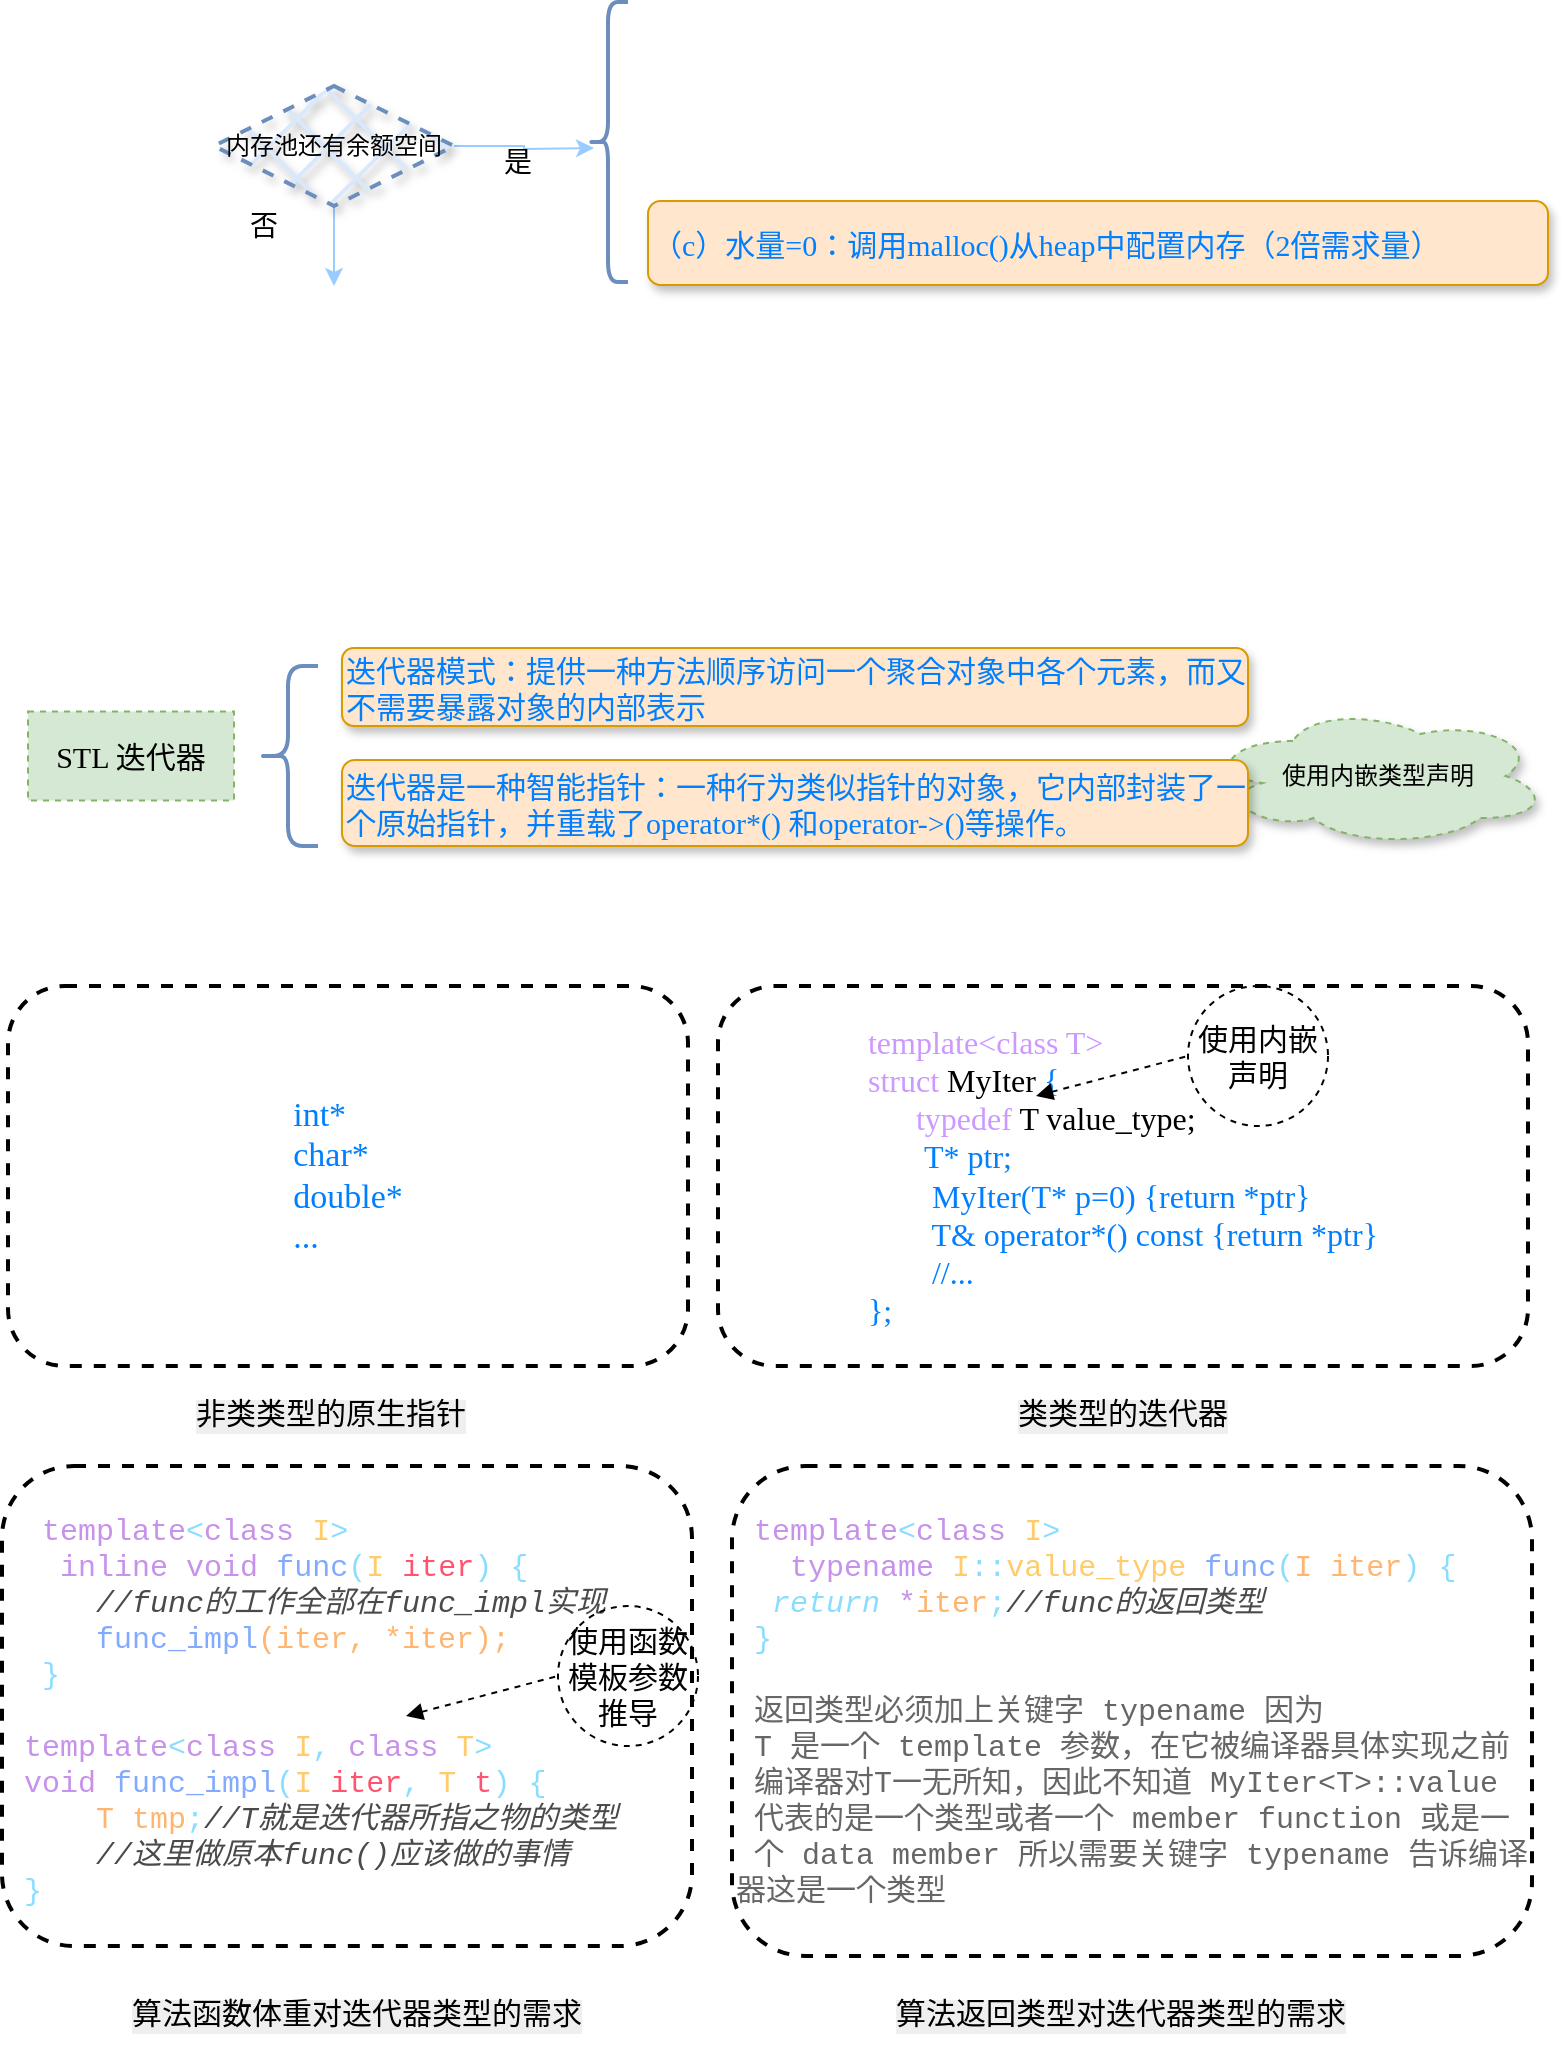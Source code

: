 <mxfile version="13.10.4" type="github">
  <diagram id="Ph6nvh0KX0OQH2NLPqCL" name="Page-1">
    <mxGraphModel dx="946" dy="643" grid="1" gridSize="10" guides="1" tooltips="1" connect="1" arrows="1" fold="1" page="1" pageScale="1" pageWidth="827" pageHeight="1169" math="0" shadow="0">
      <root>
        <mxCell id="0" />
        <mxCell id="1" parent="0" />
        <mxCell id="s04vDubmSI25b-BMHzst-3" value="&lt;font face=&quot;Comic Sans MS&quot;&gt;使用内嵌类型声明&lt;/font&gt;" style="ellipse;shape=cloud;whiteSpace=wrap;html=1;rounded=0;shadow=1;glass=0;dashed=1;sketch=0;strokeColor=#82b366;fillColor=#d5e8d4;" vertex="1" parent="1">
          <mxGeometry x="630" y="380" width="170" height="70" as="geometry" />
        </mxCell>
        <mxCell id="s04vDubmSI25b-BMHzst-4" style="edgeStyle=orthogonalEdgeStyle;rounded=0;orthogonalLoop=1;jettySize=auto;html=1;exitX=0.5;exitY=1;exitDx=0;exitDy=0;strokeColor=#99CCFF;" edge="1" parent="1" source="s04vDubmSI25b-BMHzst-6">
          <mxGeometry relative="1" as="geometry">
            <mxPoint x="193" y="170" as="targetPoint" />
          </mxGeometry>
        </mxCell>
        <mxCell id="s04vDubmSI25b-BMHzst-5" style="edgeStyle=orthogonalEdgeStyle;rounded=0;orthogonalLoop=1;jettySize=auto;html=1;exitX=1;exitY=0.5;exitDx=0;exitDy=0;strokeColor=#99CCFF;" edge="1" parent="1" source="s04vDubmSI25b-BMHzst-6">
          <mxGeometry relative="1" as="geometry">
            <mxPoint x="323" y="101" as="targetPoint" />
          </mxGeometry>
        </mxCell>
        <mxCell id="s04vDubmSI25b-BMHzst-6" value="&lt;font face=&quot;Comic Sans MS&quot;&gt;内存池还有余额空间&lt;/font&gt;" style="rhombus;whiteSpace=wrap;html=1;strokeWidth=2;fillWeight=-1;hachureGap=8;fillStyle=cross-hatch;sketch=0;shadow=1;glass=0;fillColor=#dae8fc;dashed=1;strokeColor=#6c8ebf;" vertex="1" parent="1">
          <mxGeometry x="133" y="70" width="120" height="60" as="geometry" />
        </mxCell>
        <mxCell id="s04vDubmSI25b-BMHzst-8" value="&lt;font color=&quot;#007fff&quot; face=&quot;Comic Sans MS&quot;&gt;迭代器模式：提供一种方法顺序访问一个聚合对象中各个元素，而又不需要暴露对象的内部表示&lt;br&gt;&lt;/font&gt;" style="rounded=1;whiteSpace=wrap;html=1;labelBackgroundColor=none;fontSize=15;fillColor=#ffe6cc;strokeColor=#d79b00;align=left;shadow=1;sketch=0;glass=0;" vertex="1" parent="1">
          <mxGeometry x="197" y="351" width="453" height="39" as="geometry" />
        </mxCell>
        <mxCell id="s04vDubmSI25b-BMHzst-9" value="&lt;font face=&quot;Comic Sans MS&quot;&gt;&lt;span style=&quot;font-size: 14px&quot;&gt;否&lt;/span&gt;&lt;/font&gt;" style="rounded=1;whiteSpace=wrap;html=1;shadow=1;glass=0;sketch=0;strokeColor=none;fillColor=none;" vertex="1" parent="1">
          <mxGeometry x="133" y="133" width="50" height="15" as="geometry" />
        </mxCell>
        <mxCell id="s04vDubmSI25b-BMHzst-10" value="&lt;font face=&quot;Comic Sans MS&quot;&gt;&lt;span style=&quot;font-size: 14px&quot;&gt;是&lt;/span&gt;&lt;/font&gt;" style="rounded=1;whiteSpace=wrap;html=1;shadow=1;glass=0;sketch=0;strokeColor=none;fillColor=none;" vertex="1" parent="1">
          <mxGeometry x="260" y="101" width="50" height="15" as="geometry" />
        </mxCell>
        <mxCell id="s04vDubmSI25b-BMHzst-11" value="" style="shape=curlyBracket;whiteSpace=wrap;html=1;rounded=1;fillColor=#dae8fc;strokeColor=#6c8ebf;strokeWidth=2;" vertex="1" parent="1">
          <mxGeometry x="320" y="28" width="20" height="140" as="geometry" />
        </mxCell>
        <mxCell id="s04vDubmSI25b-BMHzst-12" value="&lt;font color=&quot;#007fff&quot; face=&quot;Comic Sans MS&quot;&gt;迭代器是一种智能指针：一种行为类似指针的对象，它内部封装了一个原始指针，并重载了operator*() 和operator-&amp;gt;()等操作。&lt;br&gt;&lt;/font&gt;" style="rounded=1;whiteSpace=wrap;html=1;labelBackgroundColor=none;fontSize=15;fillColor=#ffe6cc;strokeColor=#d79b00;align=left;shadow=1;sketch=0;glass=0;" vertex="1" parent="1">
          <mxGeometry x="197" y="407" width="453" height="43" as="geometry" />
        </mxCell>
        <mxCell id="s04vDubmSI25b-BMHzst-13" value="&lt;font color=&quot;#007fff&quot; face=&quot;Comic Sans MS&quot;&gt;（c）水量=0：调用malloc()从heap中配置内存（2倍需求量）&lt;br&gt;&lt;/font&gt;" style="rounded=1;whiteSpace=wrap;html=1;labelBackgroundColor=none;fontSize=15;fillColor=#ffe6cc;strokeColor=#d79b00;align=left;shadow=1;sketch=0;glass=0;" vertex="1" parent="1">
          <mxGeometry x="350" y="127.5" width="450" height="42" as="geometry" />
        </mxCell>
        <mxCell id="s04vDubmSI25b-BMHzst-14" value="&lt;span style=&quot;font-family: &amp;#34;courier new&amp;#34; ; font-size: 15px ; background-color: rgb(239 , 239 , 239)&quot;&gt;非类类型的原生指针&lt;/span&gt;" style="text;whiteSpace=wrap;html=1;" vertex="1" parent="1">
          <mxGeometry x="122" y="720" width="142" height="30" as="geometry" />
        </mxCell>
        <mxCell id="s04vDubmSI25b-BMHzst-16" value="&lt;div style=&quot;text-align: left ; font-size: 17px&quot;&gt;&lt;font color=&quot;#007fff&quot; face=&quot;comic sans ms&quot; style=&quot;font-size: 17px&quot;&gt;int*&lt;/font&gt;&lt;/div&gt;&lt;div style=&quot;text-align: left ; font-size: 17px&quot;&gt;&lt;font color=&quot;#007fff&quot; face=&quot;comic sans ms&quot; style=&quot;font-size: 17px&quot;&gt;char*&lt;/font&gt;&lt;/div&gt;&lt;div style=&quot;text-align: left ; font-size: 17px&quot;&gt;&lt;font color=&quot;#007fff&quot; face=&quot;comic sans ms&quot; style=&quot;font-size: 17px&quot;&gt;double*&lt;/font&gt;&lt;/div&gt;&lt;div style=&quot;text-align: left ; font-size: 17px&quot;&gt;&lt;font color=&quot;#007fff&quot; face=&quot;comic sans ms&quot; style=&quot;font-size: 17px&quot;&gt;...&lt;/font&gt;&lt;/div&gt;" style="rounded=1;whiteSpace=wrap;html=1;dashed=1;labelBackgroundColor=none;fontSize=15;fillColor=none;strokeWidth=2;" vertex="1" parent="1">
          <mxGeometry x="30" y="520" width="340" height="190" as="geometry" />
        </mxCell>
        <mxCell id="s04vDubmSI25b-BMHzst-107" value="" style="shape=curlyBracket;whiteSpace=wrap;html=1;rounded=1;fillColor=#dae8fc;strokeColor=#6c8ebf;strokeWidth=2;" vertex="1" parent="1">
          <mxGeometry x="155" y="360" width="30" height="90" as="geometry" />
        </mxCell>
        <mxCell id="s04vDubmSI25b-BMHzst-109" value="&lt;font face=&quot;Comic Sans MS&quot; style=&quot;font-size: 15px;&quot;&gt;STL 迭代器&lt;/font&gt;" style="rounded=0;whiteSpace=wrap;html=1;fillColor=#d5e8d4;strokeColor=#82b366;dashed=1;fontSize=15;" vertex="1" parent="1">
          <mxGeometry x="40" y="382.75" width="103" height="44.5" as="geometry" />
        </mxCell>
        <mxCell id="s04vDubmSI25b-BMHzst-111" value="&lt;div style=&quot;text-align: left ; font-size: 16px&quot;&gt;&lt;font color=&quot;#cc99ff&quot; face=&quot;Verdana&quot; style=&quot;font-size: 16px&quot;&gt;template&amp;lt;class T&amp;gt;&lt;/font&gt;&lt;/div&gt;&lt;div style=&quot;text-align: left ; font-size: 16px&quot;&gt;&lt;font face=&quot;Verdana&quot; style=&quot;font-size: 16px&quot;&gt;&lt;font color=&quot;#cc99ff&quot; style=&quot;font-size: 16px&quot;&gt;struct&lt;/font&gt;&lt;font color=&quot;#007fff&quot; style=&quot;font-size: 16px&quot;&gt; &lt;/font&gt;MyIter&lt;font color=&quot;#007fff&quot; style=&quot;font-size: 16px&quot;&gt; {&lt;/font&gt;&lt;/font&gt;&lt;/div&gt;&lt;div style=&quot;text-align: left ; font-size: 16px&quot;&gt;&lt;font face=&quot;Verdana&quot; style=&quot;font-size: 16px&quot;&gt;&lt;font color=&quot;#007fff&quot; style=&quot;font-size: 16px&quot;&gt;&amp;nbsp; &amp;nbsp; &amp;nbsp; &lt;/font&gt;&lt;font color=&quot;#cc99ff&quot; style=&quot;font-size: 16px&quot;&gt;typedef&lt;/font&gt;&lt;font color=&quot;#007fff&quot; style=&quot;font-size: 16px&quot;&gt; &lt;/font&gt;T value_type;&lt;/font&gt;&lt;/div&gt;&lt;div style=&quot;text-align: left ; font-size: 16px&quot;&gt;&lt;font color=&quot;#007fff&quot; face=&quot;Verdana&quot; style=&quot;font-size: 16px&quot;&gt;&amp;nbsp; &amp;nbsp; &amp;nbsp; &amp;nbsp;T* ptr;&lt;/font&gt;&lt;/div&gt;&lt;div style=&quot;text-align: left ; font-size: 16px&quot;&gt;&lt;font color=&quot;#007fff&quot; face=&quot;Verdana&quot; style=&quot;font-size: 16px&quot;&gt;&amp;nbsp; &amp;nbsp; &amp;nbsp; &amp;nbsp; MyIter(T* p=0) {return *ptr}&lt;/font&gt;&lt;/div&gt;&lt;div style=&quot;text-align: left ; font-size: 16px&quot;&gt;&lt;font face=&quot;Verdana&quot; style=&quot;font-size: 16px&quot;&gt;&lt;font color=&quot;#007fff&quot; style=&quot;font-size: 16px&quot;&gt;&amp;nbsp; &amp;nbsp; &amp;nbsp; &amp;nbsp; T&amp;amp; operator*() const {return *ptr&lt;/font&gt;&lt;span style=&quot;color: rgb(0 , 127 , 255)&quot;&gt;}&lt;/span&gt;&lt;/font&gt;&lt;/div&gt;&lt;div style=&quot;text-align: left ; font-size: 16px&quot;&gt;&lt;span style=&quot;color: rgb(0 , 127 , 255)&quot;&gt;&lt;font face=&quot;Verdana&quot; style=&quot;font-size: 16px&quot;&gt;&amp;nbsp; &amp;nbsp; &amp;nbsp; &amp;nbsp; //...&lt;/font&gt;&lt;/span&gt;&lt;/div&gt;&lt;div style=&quot;text-align: left ; font-size: 16px&quot;&gt;&lt;font color=&quot;#007fff&quot; face=&quot;Verdana&quot; style=&quot;font-size: 16px&quot;&gt;};&lt;/font&gt;&lt;/div&gt;" style="rounded=1;whiteSpace=wrap;html=1;dashed=1;labelBackgroundColor=none;fontSize=15;fillColor=none;strokeWidth=2;" vertex="1" parent="1">
          <mxGeometry x="385" y="520" width="405" height="190" as="geometry" />
        </mxCell>
        <mxCell id="s04vDubmSI25b-BMHzst-112" value="使用内嵌声明" style="ellipse;whiteSpace=wrap;html=1;dashed=1;strokeColor=#000000;fillColor=none;gradientColor=none;fontSize=15;" vertex="1" parent="1">
          <mxGeometry x="620" y="520" width="70" height="70" as="geometry" />
        </mxCell>
        <mxCell id="s04vDubmSI25b-BMHzst-116" value="" style="endArrow=none;dashed=1;html=1;fontSize=15;startArrow=block;startFill=1;entryX=0;entryY=0.5;entryDx=0;entryDy=0;" edge="1" parent="1" target="s04vDubmSI25b-BMHzst-112">
          <mxGeometry width="50" height="50" relative="1" as="geometry">
            <mxPoint x="544" y="575" as="sourcePoint" />
            <mxPoint x="594" y="525" as="targetPoint" />
          </mxGeometry>
        </mxCell>
        <mxCell id="s04vDubmSI25b-BMHzst-117" value="&lt;font face=&quot;courier new&quot;&gt;&lt;span style=&quot;font-size: 15px ; background-color: rgb(239 , 239 , 239)&quot;&gt;类类型的迭代器&lt;/span&gt;&lt;/font&gt;" style="text;whiteSpace=wrap;html=1;" vertex="1" parent="1">
          <mxGeometry x="533" y="720" width="117" height="30" as="geometry" />
        </mxCell>
        <mxCell id="s04vDubmSI25b-BMHzst-119" value="&lt;div style=&quot;color: rgb(238 , 255 , 255) ; font-family: &amp;#34;menlo&amp;#34; , &amp;#34;monaco&amp;#34; , &amp;#34;courier new&amp;#34; , monospace ; font-size: 15px ; font-style: normal ; font-weight: 400 ; letter-spacing: normal ; text-align: left ; text-indent: 0px ; text-transform: none ; word-spacing: 0px&quot;&gt;&lt;span style=&quot;color: rgb(199 , 146 , 234)&quot;&gt;&amp;nbsp;&amp;nbsp;&lt;/span&gt;&lt;/div&gt;&lt;div style=&quot;color: rgb(238 , 255 , 255) ; font-family: &amp;#34;menlo&amp;#34; , &amp;#34;monaco&amp;#34; , &amp;#34;courier new&amp;#34; , monospace ; font-size: 15px ; font-style: normal ; font-weight: 400 ; letter-spacing: normal ; text-align: left ; text-indent: 0px ; text-transform: none ; word-spacing: 0px&quot;&gt;&lt;span style=&quot;color: rgb(199 , 146 , 234)&quot;&gt;&amp;nbsp; template&lt;/span&gt;&lt;span style=&quot;color: rgb(137 , 221 , 255)&quot;&gt;&amp;lt;&lt;/span&gt;&lt;span style=&quot;color: rgb(199 , 146 , 234)&quot;&gt;class&lt;/span&gt;&lt;span&gt;&amp;nbsp;&lt;/span&gt;&lt;span style=&quot;color: rgb(255 , 203 , 107)&quot;&gt;I&lt;/span&gt;&lt;span style=&quot;color: rgb(137 , 221 , 255)&quot;&gt;&amp;gt;&lt;/span&gt;&lt;/div&gt;&lt;div style=&quot;color: rgb(238 , 255 , 255) ; font-family: &amp;#34;menlo&amp;#34; , &amp;#34;monaco&amp;#34; , &amp;#34;courier new&amp;#34; , monospace ; font-size: 15px ; font-style: normal ; font-weight: 400 ; letter-spacing: normal ; text-align: left ; text-indent: 0px ; text-transform: none ; word-spacing: 0px&quot;&gt;&lt;span style=&quot;color: rgb(199 , 146 , 234)&quot;&gt;&amp;nbsp; &amp;nbsp;inline&lt;/span&gt;&lt;span&gt;&amp;nbsp;&lt;/span&gt;&lt;span style=&quot;color: rgb(199 , 146 , 234)&quot;&gt;void&lt;/span&gt;&lt;span&gt;&amp;nbsp;&lt;/span&gt;&lt;span style=&quot;color: rgb(130 , 170 , 255)&quot;&gt;func&lt;/span&gt;&lt;span style=&quot;color: rgb(137 , 221 , 255)&quot;&gt;(&lt;/span&gt;&lt;span style=&quot;color: rgb(255 , 203 , 107)&quot;&gt;I&lt;/span&gt;&lt;span&gt;&amp;nbsp;&lt;/span&gt;&lt;span style=&quot;color: rgb(255 , 83 , 112)&quot;&gt;iter&lt;/span&gt;&lt;span style=&quot;color: rgb(137 , 221 , 255)&quot;&gt;)&lt;/span&gt;&lt;span&gt;&amp;nbsp;&lt;/span&gt;&lt;span style=&quot;color: rgb(137 , 221 , 255)&quot;&gt;{&lt;/span&gt;&lt;/div&gt;&lt;div style=&quot;color: rgb(238 , 255 , 255) ; font-family: &amp;#34;menlo&amp;#34; , &amp;#34;monaco&amp;#34; , &amp;#34;courier new&amp;#34; , monospace ; font-size: 15px ; font-style: normal ; font-weight: 400 ; letter-spacing: normal ; text-align: left ; text-indent: 0px ; text-transform: none ; word-spacing: 0px&quot;&gt;&lt;span style=&quot;color: rgb(74 , 74 , 74) ; font-style: italic&quot;&gt;&amp;nbsp; &amp;nbsp; &amp;nbsp;//func的工作全部在func_impl实现&lt;/span&gt;&lt;/div&gt;&lt;div style=&quot;font-family: &amp;#34;menlo&amp;#34; , &amp;#34;monaco&amp;#34; , &amp;#34;courier new&amp;#34; , monospace ; font-size: 15px ; font-style: normal ; font-weight: 400 ; letter-spacing: normal ; text-align: left ; text-indent: 0px ; text-transform: none ; word-spacing: 0px&quot;&gt;&lt;span style=&quot;color: rgb(130 , 170 , 255)&quot;&gt;&amp;nbsp; &amp;nbsp; &amp;nbsp;func_impl&lt;/span&gt;&lt;font color=&quot;#ffb570&quot;&gt;(iter,&amp;nbsp;*iter);&lt;/font&gt;&lt;/div&gt;&lt;div style=&quot;color: rgb(238 , 255 , 255) ; font-family: &amp;#34;menlo&amp;#34; , &amp;#34;monaco&amp;#34; , &amp;#34;courier new&amp;#34; , monospace ; font-size: 15px ; font-style: normal ; font-weight: 400 ; letter-spacing: normal ; text-align: left ; text-indent: 0px ; text-transform: none ; word-spacing: 0px&quot;&gt;&lt;span style=&quot;color: rgb(137 , 221 , 255)&quot;&gt;&amp;nbsp; }&lt;/span&gt;&lt;/div&gt;&lt;div style=&quot;color: rgb(238 , 255 , 255) ; font-family: &amp;#34;menlo&amp;#34; , &amp;#34;monaco&amp;#34; , &amp;#34;courier new&amp;#34; , monospace ; font-size: 15px ; font-style: normal ; font-weight: 400 ; letter-spacing: normal ; text-align: left ; text-indent: 0px ; text-transform: none ; word-spacing: 0px&quot;&gt;&lt;span style=&quot;color: rgb(199 , 146 , 234)&quot;&gt;&amp;nbsp;&lt;/span&gt;&lt;/div&gt;&lt;div style=&quot;color: rgb(238 , 255 , 255) ; font-family: &amp;#34;menlo&amp;#34; , &amp;#34;monaco&amp;#34; , &amp;#34;courier new&amp;#34; , monospace ; font-size: 15px ; font-style: normal ; font-weight: 400 ; letter-spacing: normal ; text-align: left ; text-indent: 0px ; text-transform: none ; word-spacing: 0px&quot;&gt;&lt;span style=&quot;color: rgb(199 , 146 , 234)&quot;&gt;&amp;nbsp;template&lt;/span&gt;&lt;span style=&quot;color: rgb(137 , 221 , 255)&quot;&gt;&amp;lt;&lt;/span&gt;&lt;span style=&quot;color: rgb(199 , 146 , 234)&quot;&gt;class&lt;/span&gt;&lt;span&gt;&amp;nbsp;&lt;/span&gt;&lt;span style=&quot;color: rgb(255 , 203 , 107)&quot;&gt;I&lt;/span&gt;&lt;span style=&quot;color: rgb(137 , 221 , 255)&quot;&gt;,&lt;/span&gt;&lt;span&gt;&amp;nbsp;&lt;/span&gt;&lt;span style=&quot;color: rgb(199 , 146 , 234)&quot;&gt;class&lt;/span&gt;&lt;span&gt;&amp;nbsp;&lt;/span&gt;&lt;span style=&quot;color: rgb(255 , 203 , 107)&quot;&gt;T&lt;/span&gt;&lt;span style=&quot;color: rgb(137 , 221 , 255)&quot;&gt;&amp;gt;&lt;/span&gt;&lt;/div&gt;&lt;div style=&quot;color: rgb(238 , 255 , 255) ; font-family: &amp;#34;menlo&amp;#34; , &amp;#34;monaco&amp;#34; , &amp;#34;courier new&amp;#34; , monospace ; font-size: 15px ; font-style: normal ; font-weight: 400 ; letter-spacing: normal ; text-align: left ; text-indent: 0px ; text-transform: none ; word-spacing: 0px&quot;&gt;&lt;span style=&quot;color: rgb(199 , 146 , 234)&quot;&gt;&amp;nbsp;void&lt;/span&gt;&lt;span&gt;&amp;nbsp;&lt;/span&gt;&lt;span style=&quot;color: rgb(130 , 170 , 255)&quot;&gt;func_impl&lt;/span&gt;&lt;span style=&quot;color: rgb(137 , 221 , 255)&quot;&gt;(&lt;/span&gt;&lt;span style=&quot;color: rgb(255 , 203 , 107)&quot;&gt;I&lt;/span&gt;&lt;span&gt;&amp;nbsp;&lt;/span&gt;&lt;span style=&quot;color: rgb(255 , 83 , 112)&quot;&gt;iter&lt;/span&gt;&lt;span style=&quot;color: rgb(137 , 221 , 255)&quot;&gt;,&lt;/span&gt;&lt;span&gt;&amp;nbsp;&lt;/span&gt;&lt;span style=&quot;color: rgb(255 , 203 , 107)&quot;&gt;T&lt;/span&gt;&lt;span&gt;&amp;nbsp;&lt;/span&gt;&lt;span style=&quot;color: rgb(255 , 83 , 112)&quot;&gt;t&lt;/span&gt;&lt;span style=&quot;color: rgb(137 , 221 , 255)&quot;&gt;)&lt;/span&gt;&lt;span&gt;&amp;nbsp;&lt;/span&gt;&lt;span style=&quot;color: rgb(137 , 221 , 255)&quot;&gt;{&lt;/span&gt;&lt;/div&gt;&lt;div style=&quot;font-family: &amp;#34;menlo&amp;#34; , &amp;#34;monaco&amp;#34; , &amp;#34;courier new&amp;#34; , monospace ; font-size: 15px ; font-style: normal ; font-weight: 400 ; letter-spacing: normal ; text-align: left ; text-indent: 0px ; text-transform: none ; word-spacing: 0px&quot;&gt;&lt;font color=&quot;#ffb570&quot;&gt;&amp;nbsp; &amp;nbsp; &amp;nbsp;T tmp&lt;/font&gt;&lt;span style=&quot;color: rgb(137 , 221 , 255)&quot;&gt;;&lt;/span&gt;&lt;span style=&quot;color: rgb(74 , 74 , 74) ; font-style: italic&quot;&gt;//T就是迭代器所指之物的类型&lt;/span&gt;&lt;/div&gt;&lt;div style=&quot;color: rgb(238 , 255 , 255) ; font-family: &amp;#34;menlo&amp;#34; , &amp;#34;monaco&amp;#34; , &amp;#34;courier new&amp;#34; , monospace ; font-size: 15px ; font-style: normal ; font-weight: 400 ; letter-spacing: normal ; text-align: left ; text-indent: 0px ; text-transform: none ; word-spacing: 0px&quot;&gt;&lt;span style=&quot;color: rgb(74 , 74 , 74) ; font-style: italic&quot;&gt;&amp;nbsp; &amp;nbsp; &amp;nbsp;//这里做原本func()应该做的事情&lt;/span&gt;&lt;/div&gt;&lt;div style=&quot;color: rgb(238 , 255 , 255) ; font-family: &amp;#34;menlo&amp;#34; , &amp;#34;monaco&amp;#34; , &amp;#34;courier new&amp;#34; , monospace ; font-size: 15px ; font-style: normal ; font-weight: 400 ; letter-spacing: normal ; text-align: left ; text-indent: 0px ; text-transform: none ; word-spacing: 0px&quot;&gt;&lt;span style=&quot;color: rgb(137 , 221 , 255)&quot;&gt;&amp;nbsp;}&lt;/span&gt;&lt;/div&gt;" style="text;whiteSpace=wrap;html=1;fontSize=15;strokeColor=#000000;dashed=1;strokeWidth=2;rounded=1;" vertex="1" parent="1">
          <mxGeometry x="27" y="760" width="345" height="240" as="geometry" />
        </mxCell>
        <mxCell id="s04vDubmSI25b-BMHzst-120" value="使用函数模板参数推导" style="ellipse;whiteSpace=wrap;html=1;dashed=1;strokeColor=#000000;fillColor=none;gradientColor=none;fontSize=15;" vertex="1" parent="1">
          <mxGeometry x="305" y="830" width="70" height="70" as="geometry" />
        </mxCell>
        <mxCell id="s04vDubmSI25b-BMHzst-121" value="" style="endArrow=none;dashed=1;html=1;fontSize=15;startArrow=block;startFill=1;entryX=0;entryY=0.5;entryDx=0;entryDy=0;" edge="1" parent="1" target="s04vDubmSI25b-BMHzst-120">
          <mxGeometry width="50" height="50" relative="1" as="geometry">
            <mxPoint x="229" y="885" as="sourcePoint" />
            <mxPoint x="279" y="835" as="targetPoint" />
          </mxGeometry>
        </mxCell>
        <mxCell id="s04vDubmSI25b-BMHzst-122" value="&lt;font face=&quot;courier new&quot;&gt;&lt;span style=&quot;font-size: 15px ; background-color: rgb(239 , 239 , 239)&quot;&gt;算法函数体重对迭代器类型的需求&lt;/span&gt;&lt;/font&gt;" style="text;whiteSpace=wrap;html=1;" vertex="1" parent="1">
          <mxGeometry x="89.5" y="1020" width="241" height="30" as="geometry" />
        </mxCell>
        <mxCell id="s04vDubmSI25b-BMHzst-125" value="&lt;div style=&quot;color: rgb(238 , 255 , 255) ; font-family: &amp;#34;menlo&amp;#34; , &amp;#34;monaco&amp;#34; , &amp;#34;courier new&amp;#34; , monospace ; font-size: 15px ; font-style: normal ; font-weight: 400 ; letter-spacing: normal ; text-align: left ; text-indent: 0px ; text-transform: none ; word-spacing: 0px&quot;&gt;&lt;span style=&quot;color: rgb(199 , 146 , 234)&quot;&gt;&amp;nbsp;&lt;/span&gt;&lt;/div&gt;&lt;div style=&quot;color: rgb(238 , 255 , 255) ; font-family: &amp;#34;menlo&amp;#34; , &amp;#34;monaco&amp;#34; , &amp;#34;courier new&amp;#34; , monospace ; font-size: 15px ; font-style: normal ; font-weight: 400 ; letter-spacing: normal ; text-align: left ; text-indent: 0px ; text-transform: none ; word-spacing: 0px&quot;&gt;&lt;span style=&quot;color: rgb(199 , 146 , 234)&quot;&gt;&amp;nbsp;template&lt;/span&gt;&lt;span style=&quot;color: rgb(137 , 221 , 255)&quot;&gt;&amp;lt;&lt;/span&gt;&lt;span style=&quot;color: rgb(199 , 146 , 234)&quot;&gt;class&lt;/span&gt;&lt;span style=&quot;color: rgb(238 , 255 , 255)&quot;&gt;&lt;span&gt;&amp;nbsp;&lt;/span&gt;&lt;/span&gt;&lt;span style=&quot;color: rgb(255 , 203 , 107)&quot;&gt;I&lt;/span&gt;&lt;span style=&quot;color: rgb(137 , 221 , 255)&quot;&gt;&amp;gt;&lt;/span&gt;&lt;/div&gt;&lt;div style=&quot;font-family: &amp;#34;menlo&amp;#34; , &amp;#34;monaco&amp;#34; , &amp;#34;courier new&amp;#34; , monospace ; font-size: 15px ; font-style: normal ; font-weight: 400 ; letter-spacing: normal ; text-align: left ; text-indent: 0px ; text-transform: none ; word-spacing: 0px&quot;&gt;&lt;span style=&quot;color: rgb(199 , 146 , 234)&quot;&gt;&amp;nbsp; &amp;nbsp;typename&lt;/span&gt;&lt;span style=&quot;color: rgb(238 , 255 , 255)&quot;&gt;&lt;span&gt;&amp;nbsp;&lt;/span&gt;&lt;/span&gt;&lt;span style=&quot;color: rgb(255 , 203 , 107)&quot;&gt;I&lt;/span&gt;&lt;span style=&quot;color: rgb(137 , 221 , 255)&quot;&gt;::&lt;/span&gt;&lt;span style=&quot;color: rgb(255 , 203 , 107)&quot;&gt;value_type&lt;/span&gt;&lt;span style=&quot;color: rgb(238 , 255 , 255)&quot;&gt;&lt;span&gt;&amp;nbsp;&lt;/span&gt;&lt;/span&gt;&lt;span style=&quot;color: rgb(130 , 170 , 255)&quot;&gt;func&lt;/span&gt;&lt;span style=&quot;color: rgb(137 , 221 , 255)&quot;&gt;(&lt;/span&gt;&lt;font color=&quot;#ffb570&quot;&gt;I iter&lt;/font&gt;&lt;span style=&quot;color: rgb(137 , 221 , 255)&quot;&gt;)&lt;/span&gt;&lt;span style=&quot;color: rgb(238 , 255 , 255)&quot;&gt;&lt;span&gt;&amp;nbsp;&lt;/span&gt;&lt;/span&gt;&lt;span style=&quot;color: rgb(137 , 221 , 255)&quot;&gt;{&lt;/span&gt;&lt;/div&gt;&lt;div style=&quot;font-family: &amp;#34;menlo&amp;#34; , &amp;#34;monaco&amp;#34; , &amp;#34;courier new&amp;#34; , monospace ; font-size: 15px ; font-style: normal ; font-weight: 400 ; letter-spacing: normal ; text-align: left ; text-indent: 0px ; text-transform: none ; word-spacing: 0px&quot;&gt;&lt;span style=&quot;color: rgb(238 , 255 , 255)&quot;&gt;&lt;/span&gt;&lt;span style=&quot;color: rgb(137 , 221 , 255) ; font-style: italic&quot;&gt;&amp;nbsp; return&lt;/span&gt;&lt;span style=&quot;color: rgb(238 , 255 , 255)&quot;&gt;&lt;span&gt;&amp;nbsp;&lt;/span&gt;&lt;/span&gt;&lt;span style=&quot;color: rgb(199 , 146 , 234)&quot;&gt;*&lt;/span&gt;&lt;font color=&quot;#ffb570&quot;&gt;iter&lt;/font&gt;&lt;span style=&quot;color: rgb(137 , 221 , 255)&quot;&gt;;&lt;/span&gt;&lt;span style=&quot;color: rgb(74 , 74 , 74) ; font-style: italic&quot;&gt;//func的返回类型&lt;/span&gt;&lt;/div&gt;&lt;div style=&quot;color: rgb(238 , 255 , 255) ; font-family: &amp;#34;menlo&amp;#34; , &amp;#34;monaco&amp;#34; , &amp;#34;courier new&amp;#34; , monospace ; font-size: 15px ; font-style: normal ; font-weight: 400 ; letter-spacing: normal ; text-align: left ; text-indent: 0px ; text-transform: none ; word-spacing: 0px&quot;&gt;&lt;span style=&quot;color: rgb(137 , 221 , 255)&quot;&gt;&amp;nbsp;}&lt;/span&gt;&lt;/div&gt;&lt;div style=&quot;color: rgb(238 , 255 , 255) ; font-family: &amp;#34;menlo&amp;#34; , &amp;#34;monaco&amp;#34; , &amp;#34;courier new&amp;#34; , monospace ; font-size: 15px ; font-style: normal ; font-weight: 400 ; letter-spacing: normal ; text-align: left ; text-indent: 0px ; text-transform: none ; word-spacing: 0px&quot;&gt;&lt;span style=&quot;color: rgb(137 , 221 , 255)&quot;&gt;&lt;br&gt;&lt;/span&gt;&lt;/div&gt;&lt;div style=&quot;color: rgb(238 , 255 , 255) ; font-family: &amp;#34;menlo&amp;#34; , &amp;#34;monaco&amp;#34; , &amp;#34;courier new&amp;#34; , monospace ; font-size: 15px ; font-style: normal ; font-weight: 400 ; letter-spacing: normal ; text-align: left ; text-indent: 0px ; text-transform: none ; word-spacing: 0px&quot;&gt;&lt;div style=&quot;color: rgb(0 , 0 , 0)&quot;&gt;&lt;font color=&quot;#666666&quot;&gt;&amp;nbsp;返回类型必须加上关键字 typename 因为&lt;/font&gt;&lt;/div&gt;&lt;div style=&quot;color: rgb(0 , 0 , 0)&quot;&gt;&lt;font color=&quot;#666666&quot;&gt;&amp;nbsp;T 是一个 template 参数，在它被编译器具体实现之前&lt;/font&gt;&lt;/div&gt;&lt;div style=&quot;color: rgb(0 , 0 , 0)&quot;&gt;&lt;font color=&quot;#666666&quot;&gt;&amp;nbsp;编译器对T一无所知，因此不知道&amp;nbsp;MyIter&amp;lt;T&amp;gt;::value&amp;nbsp; &amp;nbsp;代表的是一个类型&lt;/font&gt;&lt;span style=&quot;color: rgb(102 , 102 , 102)&quot;&gt;或者一个 member function 或是一&amp;nbsp; &amp;nbsp;个 data member&amp;nbsp;&lt;/span&gt;&lt;span style=&quot;color: rgb(102 , 102 , 102)&quot;&gt;所以需要关键字 typename 告诉编译 器这是一个类型&lt;/span&gt;&lt;/div&gt;&lt;/div&gt;" style="text;whiteSpace=wrap;html=1;fontSize=15;dashed=1;strokeWidth=2;rounded=1;strokeColor=#000000;" vertex="1" parent="1">
          <mxGeometry x="392" y="760" width="400" height="245" as="geometry" />
        </mxCell>
        <mxCell id="s04vDubmSI25b-BMHzst-128" value="&lt;font face=&quot;courier new&quot;&gt;&lt;span style=&quot;font-size: 15px ; background-color: rgb(239 , 239 , 239)&quot;&gt;算法返回类型对迭代器类型的需求&lt;/span&gt;&lt;/font&gt;" style="text;whiteSpace=wrap;html=1;" vertex="1" parent="1">
          <mxGeometry x="471.5" y="1020" width="241" height="30" as="geometry" />
        </mxCell>
      </root>
    </mxGraphModel>
  </diagram>
</mxfile>
